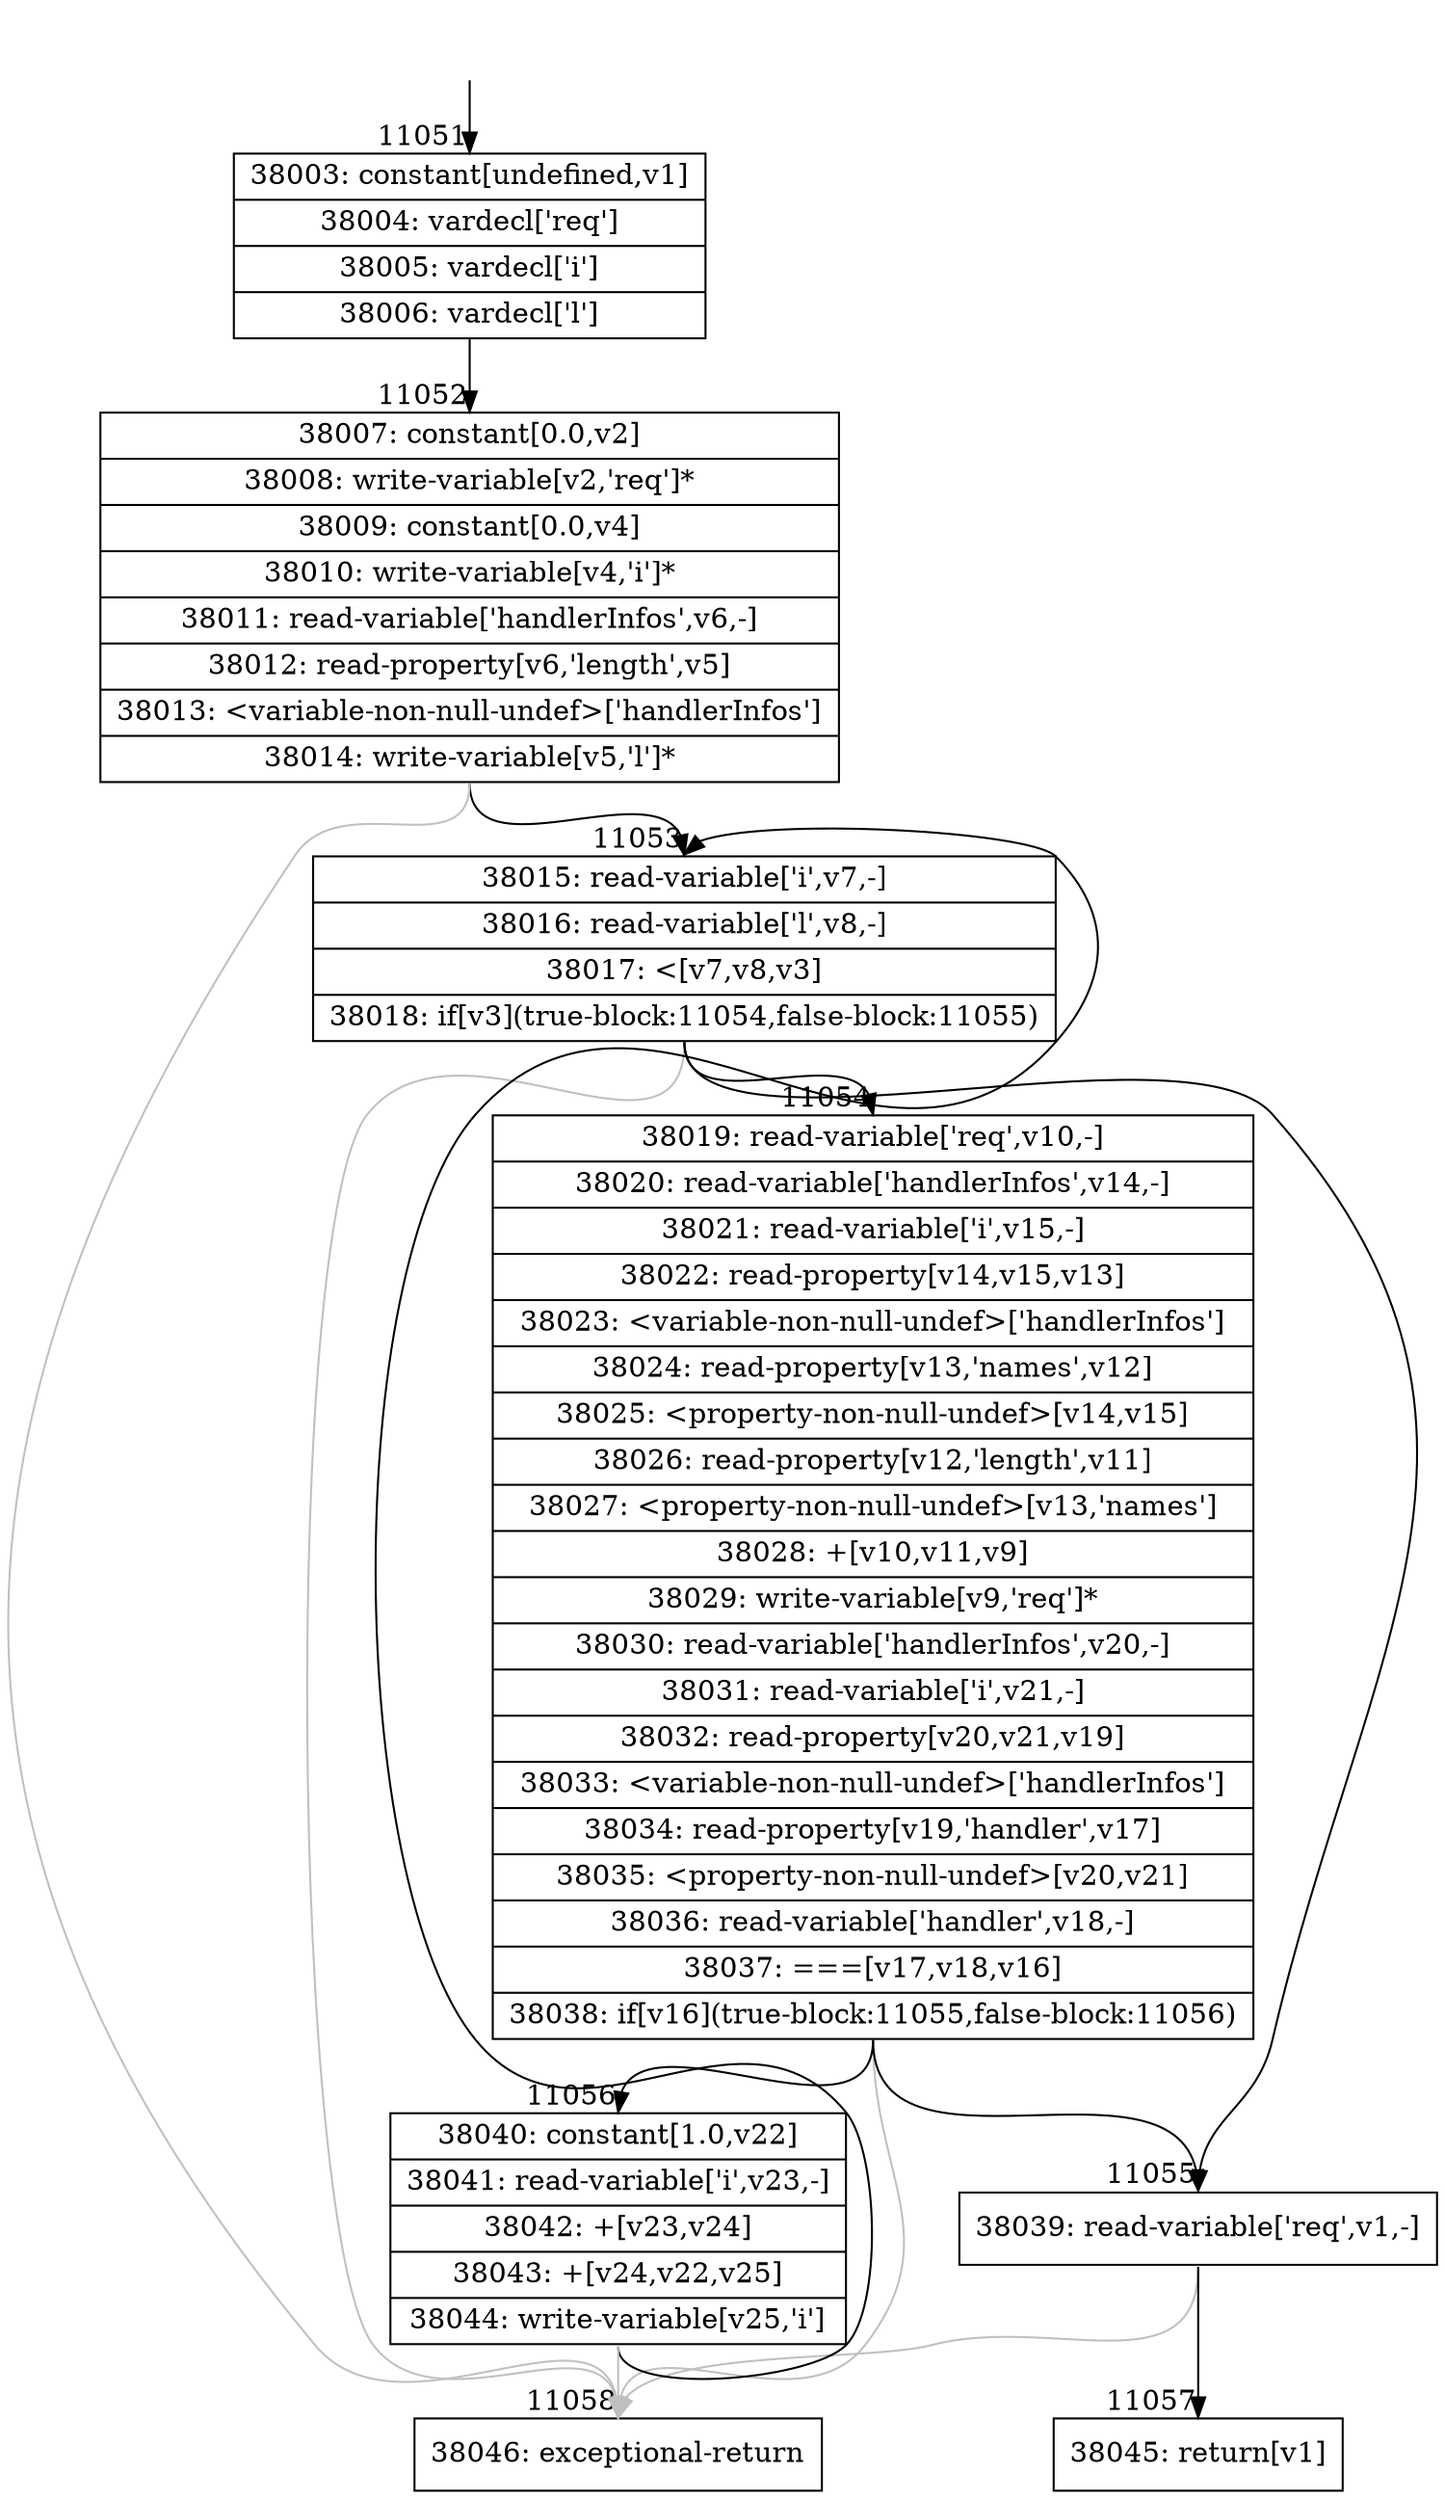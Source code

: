 digraph {
rankdir="TD"
BB_entry919[shape=none,label=""];
BB_entry919 -> BB11051 [tailport=s, headport=n, headlabel="    11051"]
BB11051 [shape=record label="{38003: constant[undefined,v1]|38004: vardecl['req']|38005: vardecl['i']|38006: vardecl['l']}" ] 
BB11051 -> BB11052 [tailport=s, headport=n, headlabel="      11052"]
BB11052 [shape=record label="{38007: constant[0.0,v2]|38008: write-variable[v2,'req']*|38009: constant[0.0,v4]|38010: write-variable[v4,'i']*|38011: read-variable['handlerInfos',v6,-]|38012: read-property[v6,'length',v5]|38013: \<variable-non-null-undef\>['handlerInfos']|38014: write-variable[v5,'l']*}" ] 
BB11052 -> BB11053 [tailport=s, headport=n, headlabel="      11053"]
BB11052 -> BB11058 [tailport=s, headport=n, color=gray, headlabel="      11058"]
BB11053 [shape=record label="{38015: read-variable['i',v7,-]|38016: read-variable['l',v8,-]|38017: \<[v7,v8,v3]|38018: if[v3](true-block:11054,false-block:11055)}" ] 
BB11053 -> BB11054 [tailport=s, headport=n, headlabel="      11054"]
BB11053 -> BB11055 [tailport=s, headport=n, headlabel="      11055"]
BB11053 -> BB11058 [tailport=s, headport=n, color=gray]
BB11054 [shape=record label="{38019: read-variable['req',v10,-]|38020: read-variable['handlerInfos',v14,-]|38021: read-variable['i',v15,-]|38022: read-property[v14,v15,v13]|38023: \<variable-non-null-undef\>['handlerInfos']|38024: read-property[v13,'names',v12]|38025: \<property-non-null-undef\>[v14,v15]|38026: read-property[v12,'length',v11]|38027: \<property-non-null-undef\>[v13,'names']|38028: +[v10,v11,v9]|38029: write-variable[v9,'req']*|38030: read-variable['handlerInfos',v20,-]|38031: read-variable['i',v21,-]|38032: read-property[v20,v21,v19]|38033: \<variable-non-null-undef\>['handlerInfos']|38034: read-property[v19,'handler',v17]|38035: \<property-non-null-undef\>[v20,v21]|38036: read-variable['handler',v18,-]|38037: ===[v17,v18,v16]|38038: if[v16](true-block:11055,false-block:11056)}" ] 
BB11054 -> BB11055 [tailport=s, headport=n]
BB11054 -> BB11056 [tailport=s, headport=n, headlabel="      11056"]
BB11054 -> BB11058 [tailport=s, headport=n, color=gray]
BB11055 [shape=record label="{38039: read-variable['req',v1,-]}" ] 
BB11055 -> BB11057 [tailport=s, headport=n, headlabel="      11057"]
BB11055 -> BB11058 [tailport=s, headport=n, color=gray]
BB11056 [shape=record label="{38040: constant[1.0,v22]|38041: read-variable['i',v23,-]|38042: +[v23,v24]|38043: +[v24,v22,v25]|38044: write-variable[v25,'i']}" ] 
BB11056 -> BB11053 [tailport=s, headport=n]
BB11056 -> BB11058 [tailport=s, headport=n, color=gray]
BB11057 [shape=record label="{38045: return[v1]}" ] 
BB11058 [shape=record label="{38046: exceptional-return}" ] 
//#$~ 20126
}
